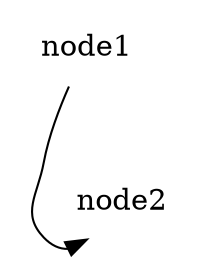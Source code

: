 digraph {
  splines=true;

  // Set the node size slightly larger than the default. This results in a `sw`
  // compass point which will be slightly more than 16.5 points from the center
  // instead of slightly less. Currently this value is rounded to the nearest
  // integer, i.e., 17. This will be outside the obstacles created by
  // `makeObstacle` in `lib/neatogen/neatosplines.c` which `addEndpoint` in
  // `lib/neatogen/multispline.c` cannot handle.
  node [width=0.78, height=0.53];

  // Ensure the outline is exactly the node shape without any allocated extra
  // vertices representing the outline, i.e., the outermost periphery with
  // penwidth taken into account
  node [peripheries=0];

  node1 -> node2:sw;
}

